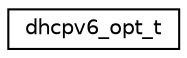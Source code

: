 digraph "Graphical Class Hierarchy"
{
 // LATEX_PDF_SIZE
  edge [fontname="Helvetica",fontsize="10",labelfontname="Helvetica",labelfontsize="10"];
  node [fontname="Helvetica",fontsize="10",shape=record];
  rankdir="LR";
  Node0 [label="dhcpv6_opt_t",height=0.2,width=0.4,color="black", fillcolor="white", style="filled",URL="$structdhcpv6__opt__t.html",tooltip="General DHCPv6 option format."];
}
